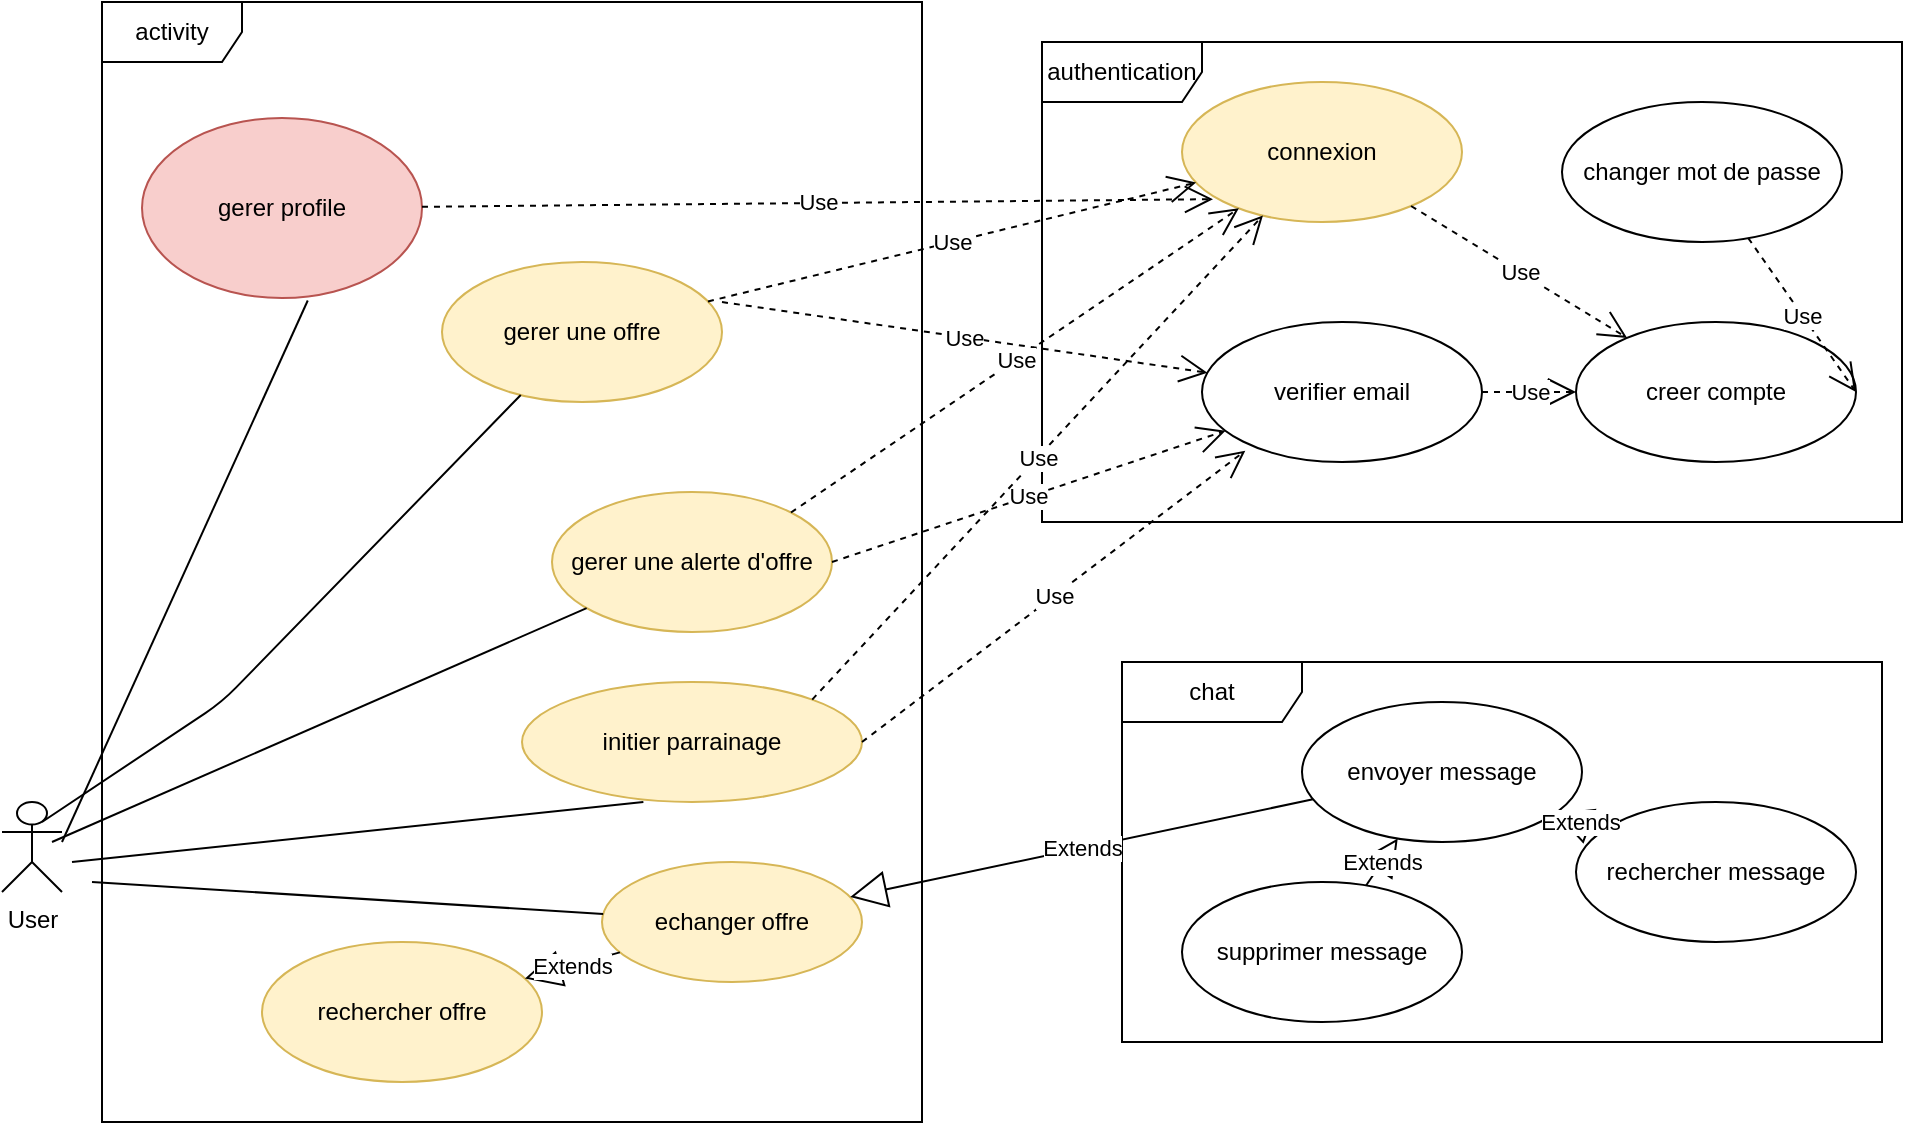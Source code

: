<mxfile version="14.2.2" type="gitlab" pages="2">
  <diagram id="31cn8sJxo2LnZOZxLTl7" name="Page-1">
    <mxGraphModel dx="949" dy="1122" grid="1" gridSize="10" guides="1" tooltips="1" connect="1" arrows="1" fold="1" page="1" pageScale="1" pageWidth="291" pageHeight="413" math="0" shadow="0">
      <root>
        <mxCell id="0" />
        <mxCell id="1" parent="0" />
        <mxCell id="iEsSIf3HNwrJCTN_U79i-29" value="chat" style="shape=umlFrame;whiteSpace=wrap;html=1;width=90;height=30;" parent="1" vertex="1">
          <mxGeometry x="970" y="20" width="380" height="190" as="geometry" />
        </mxCell>
        <mxCell id="iEsSIf3HNwrJCTN_U79i-30" value="authentication" style="shape=umlFrame;whiteSpace=wrap;html=1;width=80;height=30;" parent="1" vertex="1">
          <mxGeometry x="930" y="-290" width="430" height="240" as="geometry" />
        </mxCell>
        <mxCell id="iEsSIf3HNwrJCTN_U79i-31" value="activity" style="shape=umlFrame;whiteSpace=wrap;html=1;width=70;height=30;" parent="1" vertex="1">
          <mxGeometry x="460" y="-310" width="410" height="560" as="geometry" />
        </mxCell>
        <mxCell id="8GSgh4wZx7indwMNPTsy-1" value="User" style="shape=umlActor;verticalLabelPosition=bottom;verticalAlign=top;html=1;outlineConnect=0;" parent="1" vertex="1">
          <mxGeometry x="410" y="90" width="30" height="45" as="geometry" />
        </mxCell>
        <mxCell id="iEsSIf3HNwrJCTN_U79i-1" value="gerer une offre" style="ellipse;whiteSpace=wrap;html=1;fillColor=#fff2cc;strokeColor=#d6b656;" parent="1" vertex="1">
          <mxGeometry x="630" y="-180" width="140" height="70" as="geometry" />
        </mxCell>
        <mxCell id="iEsSIf3HNwrJCTN_U79i-2" value="echanger offre" style="ellipse;whiteSpace=wrap;html=1;fillColor=#fff2cc;strokeColor=#d6b656;" parent="1" vertex="1">
          <mxGeometry x="710" y="120" width="130" height="60" as="geometry" />
        </mxCell>
        <mxCell id="iEsSIf3HNwrJCTN_U79i-3" value="rechercher offre" style="ellipse;whiteSpace=wrap;html=1;fillColor=#fff2cc;strokeColor=#d6b656;" parent="1" vertex="1">
          <mxGeometry x="540" y="160" width="140" height="70" as="geometry" />
        </mxCell>
        <mxCell id="iEsSIf3HNwrJCTN_U79i-4" value="Extends" style="endArrow=block;endSize=16;endFill=0;html=1;" parent="1" source="iEsSIf3HNwrJCTN_U79i-2" target="iEsSIf3HNwrJCTN_U79i-3" edge="1">
          <mxGeometry width="160" relative="1" as="geometry">
            <mxPoint x="590" y="230" as="sourcePoint" />
            <mxPoint x="750" y="230" as="targetPoint" />
          </mxGeometry>
        </mxCell>
        <mxCell id="iEsSIf3HNwrJCTN_U79i-5" value="envoyer message" style="ellipse;whiteSpace=wrap;html=1;" parent="1" vertex="1">
          <mxGeometry x="1060" y="40" width="140" height="70" as="geometry" />
        </mxCell>
        <mxCell id="iEsSIf3HNwrJCTN_U79i-6" value="supprimer message" style="ellipse;whiteSpace=wrap;html=1;" parent="1" vertex="1">
          <mxGeometry x="1000" y="130" width="140" height="70" as="geometry" />
        </mxCell>
        <mxCell id="iEsSIf3HNwrJCTN_U79i-7" value="rechercher message" style="ellipse;whiteSpace=wrap;html=1;" parent="1" vertex="1">
          <mxGeometry x="1197" y="90" width="140" height="70" as="geometry" />
        </mxCell>
        <mxCell id="iEsSIf3HNwrJCTN_U79i-8" value="Extends" style="endArrow=block;endSize=16;endFill=0;html=1;" parent="1" source="iEsSIf3HNwrJCTN_U79i-6" target="iEsSIf3HNwrJCTN_U79i-5" edge="1">
          <mxGeometry width="160" relative="1" as="geometry">
            <mxPoint x="590" y="170" as="sourcePoint" />
            <mxPoint x="750" y="170" as="targetPoint" />
          </mxGeometry>
        </mxCell>
        <mxCell id="iEsSIf3HNwrJCTN_U79i-9" value="Extends" style="endArrow=block;endSize=16;endFill=0;html=1;" parent="1" source="iEsSIf3HNwrJCTN_U79i-7" target="iEsSIf3HNwrJCTN_U79i-5" edge="1">
          <mxGeometry width="160" relative="1" as="geometry">
            <mxPoint x="864" y="190" as="sourcePoint" />
            <mxPoint x="864" y="130" as="targetPoint" />
          </mxGeometry>
        </mxCell>
        <mxCell id="iEsSIf3HNwrJCTN_U79i-10" value="Extends" style="endArrow=block;endSize=16;endFill=0;html=1;" parent="1" source="iEsSIf3HNwrJCTN_U79i-5" target="iEsSIf3HNwrJCTN_U79i-2" edge="1">
          <mxGeometry width="160" relative="1" as="geometry">
            <mxPoint x="590" y="170" as="sourcePoint" />
            <mxPoint x="750" y="170" as="targetPoint" />
          </mxGeometry>
        </mxCell>
        <mxCell id="iEsSIf3HNwrJCTN_U79i-11" value="creer compte" style="ellipse;whiteSpace=wrap;html=1;" parent="1" vertex="1">
          <mxGeometry x="1197" y="-150" width="140" height="70" as="geometry" />
        </mxCell>
        <mxCell id="iEsSIf3HNwrJCTN_U79i-12" value="connexion" style="ellipse;whiteSpace=wrap;html=1;fillColor=#fff2cc;strokeColor=#d6b656;" parent="1" vertex="1">
          <mxGeometry x="1000" y="-270" width="140" height="70" as="geometry" />
        </mxCell>
        <mxCell id="iEsSIf3HNwrJCTN_U79i-13" value="verifier email" style="ellipse;whiteSpace=wrap;html=1;" parent="1" vertex="1">
          <mxGeometry x="1010" y="-150" width="140" height="70" as="geometry" />
        </mxCell>
        <mxCell id="iEsSIf3HNwrJCTN_U79i-14" value="changer mot de passe" style="ellipse;whiteSpace=wrap;html=1;" parent="1" vertex="1">
          <mxGeometry x="1190" y="-260" width="140" height="70" as="geometry" />
        </mxCell>
        <mxCell id="iEsSIf3HNwrJCTN_U79i-15" value="Use" style="endArrow=open;endSize=12;dashed=1;html=1;" parent="1" source="iEsSIf3HNwrJCTN_U79i-13" target="iEsSIf3HNwrJCTN_U79i-11" edge="1">
          <mxGeometry width="160" relative="1" as="geometry">
            <mxPoint x="590" y="60" as="sourcePoint" />
            <mxPoint x="750" y="60" as="targetPoint" />
          </mxGeometry>
        </mxCell>
        <mxCell id="iEsSIf3HNwrJCTN_U79i-16" value="Use" style="endArrow=open;endSize=12;dashed=1;html=1;" parent="1" source="iEsSIf3HNwrJCTN_U79i-12" target="iEsSIf3HNwrJCTN_U79i-11" edge="1">
          <mxGeometry width="160" relative="1" as="geometry">
            <mxPoint x="909.415" y="-19.193" as="sourcePoint" />
            <mxPoint x="844.4" y="-50.711" as="targetPoint" />
          </mxGeometry>
        </mxCell>
        <mxCell id="iEsSIf3HNwrJCTN_U79i-17" value="Use" style="endArrow=open;endSize=12;dashed=1;html=1;entryX=1;entryY=0.5;entryDx=0;entryDy=0;" parent="1" source="iEsSIf3HNwrJCTN_U79i-14" target="iEsSIf3HNwrJCTN_U79i-11" edge="1">
          <mxGeometry width="160" relative="1" as="geometry">
            <mxPoint x="938.476" y="-123.75" as="sourcePoint" />
            <mxPoint x="854.4" y="-40.711" as="targetPoint" />
          </mxGeometry>
        </mxCell>
        <mxCell id="iEsSIf3HNwrJCTN_U79i-18" value="Use" style="endArrow=open;endSize=12;dashed=1;html=1;" parent="1" source="iEsSIf3HNwrJCTN_U79i-1" target="iEsSIf3HNwrJCTN_U79i-12" edge="1">
          <mxGeometry width="160" relative="1" as="geometry">
            <mxPoint x="590" y="-40" as="sourcePoint" />
            <mxPoint x="750" y="-40" as="targetPoint" />
          </mxGeometry>
        </mxCell>
        <mxCell id="iEsSIf3HNwrJCTN_U79i-19" value="Use" style="endArrow=open;endSize=12;dashed=1;html=1;exitX=1;exitY=0.286;exitDx=0;exitDy=0;exitPerimeter=0;" parent="1" source="iEsSIf3HNwrJCTN_U79i-1" target="iEsSIf3HNwrJCTN_U79i-13" edge="1">
          <mxGeometry width="160" relative="1" as="geometry">
            <mxPoint x="518.329" y="-57.006" as="sourcePoint" />
            <mxPoint x="621.57" y="-173.017" as="targetPoint" />
          </mxGeometry>
        </mxCell>
        <mxCell id="iEsSIf3HNwrJCTN_U79i-20" value="gerer une alerte d&#39;offre" style="ellipse;whiteSpace=wrap;html=1;fillColor=#fff2cc;strokeColor=#d6b656;" parent="1" vertex="1">
          <mxGeometry x="685" y="-65" width="140" height="70" as="geometry" />
        </mxCell>
        <mxCell id="iEsSIf3HNwrJCTN_U79i-21" value="Use" style="endArrow=open;endSize=12;dashed=1;html=1;exitX=1;exitY=0.5;exitDx=0;exitDy=0;" parent="1" source="iEsSIf3HNwrJCTN_U79i-20" target="iEsSIf3HNwrJCTN_U79i-13" edge="1">
          <mxGeometry width="160" relative="1" as="geometry">
            <mxPoint x="630" y="-40" as="sourcePoint" />
            <mxPoint x="750" y="-40" as="targetPoint" />
          </mxGeometry>
        </mxCell>
        <mxCell id="iEsSIf3HNwrJCTN_U79i-22" value="Use" style="endArrow=open;endSize=12;dashed=1;html=1;exitX=1;exitY=0;exitDx=0;exitDy=0;" parent="1" source="iEsSIf3HNwrJCTN_U79i-20" target="iEsSIf3HNwrJCTN_U79i-12" edge="1">
          <mxGeometry width="160" relative="1" as="geometry">
            <mxPoint x="600" y="-30" as="sourcePoint" />
            <mxPoint x="746.664" y="-92.332" as="targetPoint" />
          </mxGeometry>
        </mxCell>
        <mxCell id="iEsSIf3HNwrJCTN_U79i-24" value="" style="endArrow=none;html=1;exitX=0.5;exitY=0;exitDx=0;exitDy=0;exitPerimeter=0;" parent="1" target="iEsSIf3HNwrJCTN_U79i-20" edge="1">
          <mxGeometry width="50" height="50" relative="1" as="geometry">
            <mxPoint x="435" y="110" as="sourcePoint" />
            <mxPoint x="550" y="50" as="targetPoint" />
          </mxGeometry>
        </mxCell>
        <mxCell id="iEsSIf3HNwrJCTN_U79i-25" value="" style="endArrow=none;html=1;" parent="1" target="iEsSIf3HNwrJCTN_U79i-1" edge="1">
          <mxGeometry width="50" height="50" relative="1" as="geometry">
            <mxPoint x="430" y="100" as="sourcePoint" />
            <mxPoint x="516.767" y="18.016" as="targetPoint" />
            <Array as="points">
              <mxPoint x="520" y="40" />
            </Array>
          </mxGeometry>
        </mxCell>
        <mxCell id="iEsSIf3HNwrJCTN_U79i-26" value="" style="endArrow=none;html=1;exitX=0.5;exitY=0;exitDx=0;exitDy=0;exitPerimeter=0;" parent="1" target="iEsSIf3HNwrJCTN_U79i-2" edge="1">
          <mxGeometry width="50" height="50" relative="1" as="geometry">
            <mxPoint x="455" y="130" as="sourcePoint" />
            <mxPoint x="467.942" y="-90.015" as="targetPoint" />
          </mxGeometry>
        </mxCell>
        <mxCell id="wRsKCiRsCAKMiMHmvKu_-1" value="initier parrainage" style="ellipse;whiteSpace=wrap;html=1;fillColor=#fff2cc;strokeColor=#d6b656;" vertex="1" parent="1">
          <mxGeometry x="670" y="30" width="170" height="60" as="geometry" />
        </mxCell>
        <mxCell id="wRsKCiRsCAKMiMHmvKu_-2" value="" style="endArrow=none;html=1;exitX=0.5;exitY=0;exitDx=0;exitDy=0;exitPerimeter=0;entryX=0.357;entryY=1;entryDx=0;entryDy=0;entryPerimeter=0;" edge="1" parent="1" target="wRsKCiRsCAKMiMHmvKu_-1">
          <mxGeometry width="50" height="50" relative="1" as="geometry">
            <mxPoint x="445" y="120" as="sourcePoint" />
            <mxPoint x="704.012" y="-28.613" as="targetPoint" />
          </mxGeometry>
        </mxCell>
        <mxCell id="wRsKCiRsCAKMiMHmvKu_-3" value="gerer profile" style="ellipse;whiteSpace=wrap;html=1;fillColor=#f8cecc;strokeColor=#b85450;" vertex="1" parent="1">
          <mxGeometry x="480" y="-252" width="140" height="90" as="geometry" />
        </mxCell>
        <mxCell id="wRsKCiRsCAKMiMHmvKu_-4" value="" style="endArrow=none;html=1;entryX=0.592;entryY=1.014;entryDx=0;entryDy=0;entryPerimeter=0;" edge="1" parent="1" target="wRsKCiRsCAKMiMHmvKu_-3">
          <mxGeometry width="50" height="50" relative="1" as="geometry">
            <mxPoint x="440" y="110" as="sourcePoint" />
            <mxPoint x="668.136" y="-113.836" as="targetPoint" />
          </mxGeometry>
        </mxCell>
        <mxCell id="wRsKCiRsCAKMiMHmvKu_-9" value="Use" style="endArrow=open;endSize=12;dashed=1;html=1;" edge="1" parent="1" source="wRsKCiRsCAKMiMHmvKu_-3">
          <mxGeometry width="160" relative="1" as="geometry">
            <mxPoint x="764.581" y="-158.503" as="sourcePoint" />
            <mxPoint x="1015.486" y="-211.418" as="targetPoint" />
          </mxGeometry>
        </mxCell>
        <mxCell id="wRsKCiRsCAKMiMHmvKu_-10" value="Use" style="endArrow=open;endSize=12;dashed=1;html=1;exitX=1;exitY=0.5;exitDx=0;exitDy=0;" edge="1" parent="1" source="wRsKCiRsCAKMiMHmvKu_-1">
          <mxGeometry width="160" relative="1" as="geometry">
            <mxPoint x="835" y="-20" as="sourcePoint" />
            <mxPoint x="1031.656" y="-85.661" as="targetPoint" />
          </mxGeometry>
        </mxCell>
        <mxCell id="wRsKCiRsCAKMiMHmvKu_-11" value="Use" style="endArrow=open;endSize=12;dashed=1;html=1;exitX=1;exitY=0;exitDx=0;exitDy=0;" edge="1" parent="1" source="wRsKCiRsCAKMiMHmvKu_-1" target="iEsSIf3HNwrJCTN_U79i-12">
          <mxGeometry width="160" relative="1" as="geometry">
            <mxPoint x="830" y="60" as="sourcePoint" />
            <mxPoint x="1041.656" y="-75.661" as="targetPoint" />
          </mxGeometry>
        </mxCell>
      </root>
    </mxGraphModel>
  </diagram>
  <diagram id="jWzmkYTxirftH9taYTOI" name="Page-2">
    <mxGraphModel dx="868" dy="496" grid="1" gridSize="10" guides="1" tooltips="1" connect="1" arrows="1" fold="1" page="1" pageScale="1" pageWidth="827" pageHeight="1169" math="0" shadow="0">
      <root>
        <mxCell id="b3FkeZFk4ixrGaQLPnSb-0" />
        <mxCell id="b3FkeZFk4ixrGaQLPnSb-1" parent="b3FkeZFk4ixrGaQLPnSb-0" />
      </root>
    </mxGraphModel>
  </diagram>
</mxfile>
